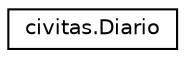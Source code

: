 digraph "Representación gráfica de la clase"
{
  edge [fontname="Helvetica",fontsize="10",labelfontname="Helvetica",labelfontsize="10"];
  node [fontname="Helvetica",fontsize="10",shape=record];
  rankdir="LR";
  Node0 [label="civitas.Diario",height=0.2,width=0.4,color="black", fillcolor="white", style="filled",URL="$classcivitas_1_1Diario.html",tooltip="Mantiene constancia de los eventos ocurridos en el juego. "];
}
